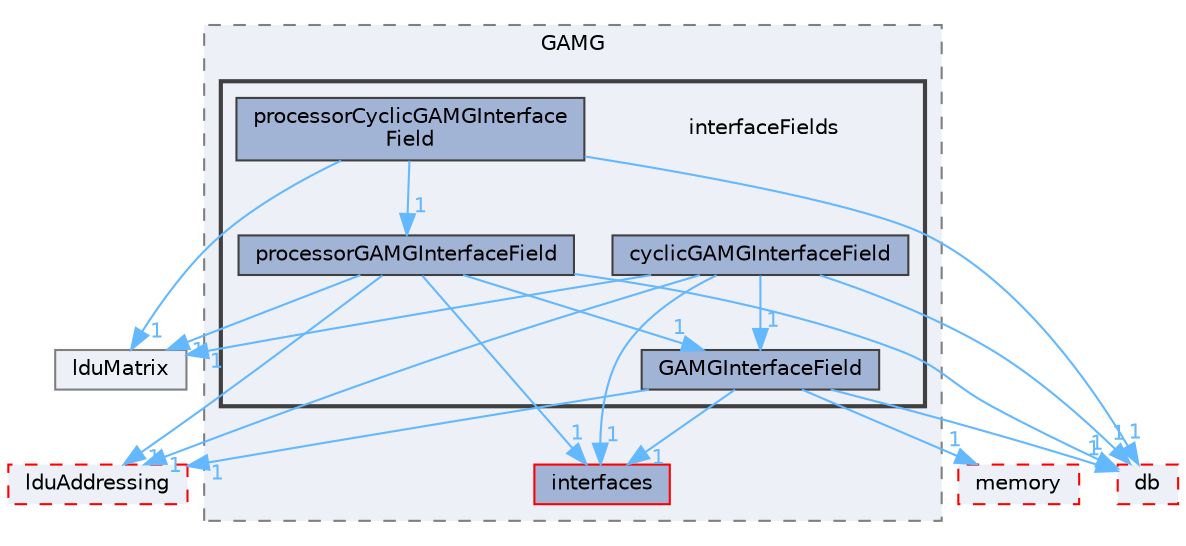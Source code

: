 digraph "src/OpenFOAM/matrices/lduMatrix/solvers/GAMG/interfaceFields"
{
 // LATEX_PDF_SIZE
  bgcolor="transparent";
  edge [fontname=Helvetica,fontsize=10,labelfontname=Helvetica,labelfontsize=10];
  node [fontname=Helvetica,fontsize=10,shape=box,height=0.2,width=0.4];
  compound=true
  subgraph clusterdir_fd9be80e4ce10132ec26d36b30f21b7d {
    graph [ bgcolor="#edf0f7", pencolor="grey50", label="GAMG", fontname=Helvetica,fontsize=10 style="filled,dashed", URL="dir_fd9be80e4ce10132ec26d36b30f21b7d.html",tooltip=""]
  dir_354e0e3f4a321ccc8878de612aa38840 [label="interfaces", fillcolor="#a2b4d6", color="red", style="filled", URL="dir_354e0e3f4a321ccc8878de612aa38840.html",tooltip=""];
  subgraph clusterdir_b7abb153e8987c9544a572b6404d8f9c {
    graph [ bgcolor="#edf0f7", pencolor="grey25", label="", fontname=Helvetica,fontsize=10 style="filled,bold", URL="dir_b7abb153e8987c9544a572b6404d8f9c.html",tooltip=""]
    dir_b7abb153e8987c9544a572b6404d8f9c [shape=plaintext, label="interfaceFields"];
  dir_0add1f03a8745d5c1ec91e22082d447b [label="cyclicGAMGInterfaceField", fillcolor="#a2b4d6", color="grey25", style="filled", URL="dir_0add1f03a8745d5c1ec91e22082d447b.html",tooltip=""];
  dir_f0ab06f54e2c4b8370e2b043667f6f6e [label="GAMGInterfaceField", fillcolor="#a2b4d6", color="grey25", style="filled", URL="dir_f0ab06f54e2c4b8370e2b043667f6f6e.html",tooltip=""];
  dir_bed6829d3114989523219f02de1a9c8d [label="processorCyclicGAMGInterface\lField", fillcolor="#a2b4d6", color="grey25", style="filled", URL="dir_bed6829d3114989523219f02de1a9c8d.html",tooltip=""];
  dir_a26efeeb8ce935076846d3f2281d079b [label="processorGAMGInterfaceField", fillcolor="#a2b4d6", color="grey25", style="filled", URL="dir_a26efeeb8ce935076846d3f2281d079b.html",tooltip=""];
  }
  }
  dir_12547202c65033a69d4e18947f2fbe2a [label="lduAddressing", fillcolor="#edf0f7", color="red", style="filled,dashed", URL="dir_12547202c65033a69d4e18947f2fbe2a.html",tooltip=""];
  dir_1ce70feb2b06c30ebd4091245573b99e [label="lduMatrix", fillcolor="#edf0f7", color="grey50", style="filled", URL="dir_1ce70feb2b06c30ebd4091245573b99e.html",tooltip=""];
  dir_385a22dcc2f7120acb0f1a7a832b3b8d [label="memory", fillcolor="#edf0f7", color="red", style="filled,dashed", URL="dir_385a22dcc2f7120acb0f1a7a832b3b8d.html",tooltip=""];
  dir_63c634f7a7cfd679ac26c67fb30fc32f [label="db", fillcolor="#edf0f7", color="red", style="filled,dashed", URL="dir_63c634f7a7cfd679ac26c67fb30fc32f.html",tooltip=""];
  dir_0add1f03a8745d5c1ec91e22082d447b->dir_12547202c65033a69d4e18947f2fbe2a [headlabel="1", labeldistance=1.5 headhref="dir_000784_002109.html" href="dir_000784_002109.html" color="steelblue1" fontcolor="steelblue1"];
  dir_0add1f03a8745d5c1ec91e22082d447b->dir_1ce70feb2b06c30ebd4091245573b99e [headlabel="1", labeldistance=1.5 headhref="dir_000784_002118.html" href="dir_000784_002118.html" color="steelblue1" fontcolor="steelblue1"];
  dir_0add1f03a8745d5c1ec91e22082d447b->dir_354e0e3f4a321ccc8878de612aa38840 [headlabel="1", labeldistance=1.5 headhref="dir_000784_001905.html" href="dir_000784_001905.html" color="steelblue1" fontcolor="steelblue1"];
  dir_0add1f03a8745d5c1ec91e22082d447b->dir_63c634f7a7cfd679ac26c67fb30fc32f [headlabel="1", labeldistance=1.5 headhref="dir_000784_000817.html" href="dir_000784_000817.html" color="steelblue1" fontcolor="steelblue1"];
  dir_0add1f03a8745d5c1ec91e22082d447b->dir_f0ab06f54e2c4b8370e2b043667f6f6e [headlabel="1", labeldistance=1.5 headhref="dir_000784_001581.html" href="dir_000784_001581.html" color="steelblue1" fontcolor="steelblue1"];
  dir_f0ab06f54e2c4b8370e2b043667f6f6e->dir_12547202c65033a69d4e18947f2fbe2a [headlabel="1", labeldistance=1.5 headhref="dir_001581_002109.html" href="dir_001581_002109.html" color="steelblue1" fontcolor="steelblue1"];
  dir_f0ab06f54e2c4b8370e2b043667f6f6e->dir_354e0e3f4a321ccc8878de612aa38840 [headlabel="1", labeldistance=1.5 headhref="dir_001581_001905.html" href="dir_001581_001905.html" color="steelblue1" fontcolor="steelblue1"];
  dir_f0ab06f54e2c4b8370e2b043667f6f6e->dir_385a22dcc2f7120acb0f1a7a832b3b8d [headlabel="1", labeldistance=1.5 headhref="dir_001581_002352.html" href="dir_001581_002352.html" color="steelblue1" fontcolor="steelblue1"];
  dir_f0ab06f54e2c4b8370e2b043667f6f6e->dir_63c634f7a7cfd679ac26c67fb30fc32f [headlabel="1", labeldistance=1.5 headhref="dir_001581_000817.html" href="dir_001581_000817.html" color="steelblue1" fontcolor="steelblue1"];
  dir_bed6829d3114989523219f02de1a9c8d->dir_1ce70feb2b06c30ebd4091245573b99e [headlabel="1", labeldistance=1.5 headhref="dir_003092_002118.html" href="dir_003092_002118.html" color="steelblue1" fontcolor="steelblue1"];
  dir_bed6829d3114989523219f02de1a9c8d->dir_63c634f7a7cfd679ac26c67fb30fc32f [headlabel="1", labeldistance=1.5 headhref="dir_003092_000817.html" href="dir_003092_000817.html" color="steelblue1" fontcolor="steelblue1"];
  dir_bed6829d3114989523219f02de1a9c8d->dir_a26efeeb8ce935076846d3f2281d079b [headlabel="1", labeldistance=1.5 headhref="dir_003092_003095.html" href="dir_003092_003095.html" color="steelblue1" fontcolor="steelblue1"];
  dir_a26efeeb8ce935076846d3f2281d079b->dir_12547202c65033a69d4e18947f2fbe2a [headlabel="1", labeldistance=1.5 headhref="dir_003095_002109.html" href="dir_003095_002109.html" color="steelblue1" fontcolor="steelblue1"];
  dir_a26efeeb8ce935076846d3f2281d079b->dir_1ce70feb2b06c30ebd4091245573b99e [headlabel="1", labeldistance=1.5 headhref="dir_003095_002118.html" href="dir_003095_002118.html" color="steelblue1" fontcolor="steelblue1"];
  dir_a26efeeb8ce935076846d3f2281d079b->dir_354e0e3f4a321ccc8878de612aa38840 [headlabel="1", labeldistance=1.5 headhref="dir_003095_001905.html" href="dir_003095_001905.html" color="steelblue1" fontcolor="steelblue1"];
  dir_a26efeeb8ce935076846d3f2281d079b->dir_63c634f7a7cfd679ac26c67fb30fc32f [headlabel="1", labeldistance=1.5 headhref="dir_003095_000817.html" href="dir_003095_000817.html" color="steelblue1" fontcolor="steelblue1"];
  dir_a26efeeb8ce935076846d3f2281d079b->dir_f0ab06f54e2c4b8370e2b043667f6f6e [headlabel="1", labeldistance=1.5 headhref="dir_003095_001581.html" href="dir_003095_001581.html" color="steelblue1" fontcolor="steelblue1"];
}
